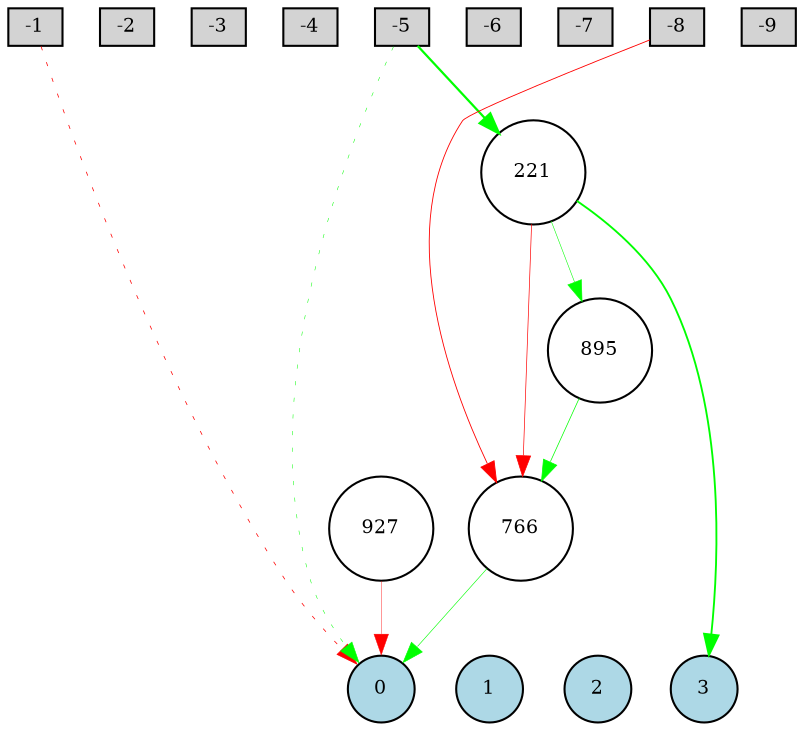 digraph {
	node [fontsize=9 height=0.2 shape=circle width=0.2]
	subgraph inputs {
		node [shape=box style=filled]
		rank=source
		-1 [fillcolor=lightgray]
		-2 [fillcolor=lightgray]
		-1 -> -2 [style=invis]
		-3 [fillcolor=lightgray]
		-2 -> -3 [style=invis]
		-4 [fillcolor=lightgray]
		-3 -> -4 [style=invis]
		-5 [fillcolor=lightgray]
		-4 -> -5 [style=invis]
		-6 [fillcolor=lightgray]
		-5 -> -6 [style=invis]
		-7 [fillcolor=lightgray]
		-6 -> -7 [style=invis]
		-8 [fillcolor=lightgray]
		-7 -> -8 [style=invis]
		-9 [fillcolor=lightgray]
		-8 -> -9 [style=invis]
	}
	subgraph outputs {
		node [style=filled]
		rank=sink
		0 [fillcolor=lightblue fontsize=9 height=0.2 shape=circle width=0.2]
		1 [fillcolor=lightblue fontsize=9 height=0.2 shape=circle width=0.2]
		0 -> 1 [style=invis]
		2 [fillcolor=lightblue fontsize=9 height=0.2 shape=circle width=0.2]
		1 -> 2 [style=invis]
		3 [fillcolor=lightblue fontsize=9 height=0.2 shape=circle width=0.2]
		2 -> 3 [style=invis]
	}
	927 [fillcolor=white style=filled]
	221 [fillcolor=white style=filled]
	766 [fillcolor=white style=filled]
	895 [fillcolor=white style=filled]
	-5 -> 0 [color=green penwidth=0.24435904462951422 style=dotted]
	-5 -> 221 [color=green penwidth=1.0711732191937746 style=solid]
	221 -> 3 [color=green penwidth=0.9009094410924253 style=solid]
	-1 -> 0 [color=red penwidth=0.36031997386048387 style=dotted]
	221 -> 766 [color=red penwidth=0.32883596221878975 style=solid]
	766 -> 0 [color=green penwidth=0.2903676539607204 style=solid]
	221 -> 895 [color=green penwidth=0.26587942021157795 style=solid]
	895 -> 766 [color=green penwidth=0.35068833845122127 style=solid]
	-8 -> 766 [color=red penwidth=0.4187330853727914 style=solid]
	927 -> 0 [color=red penwidth=0.19651361521988353 style=solid]
}
